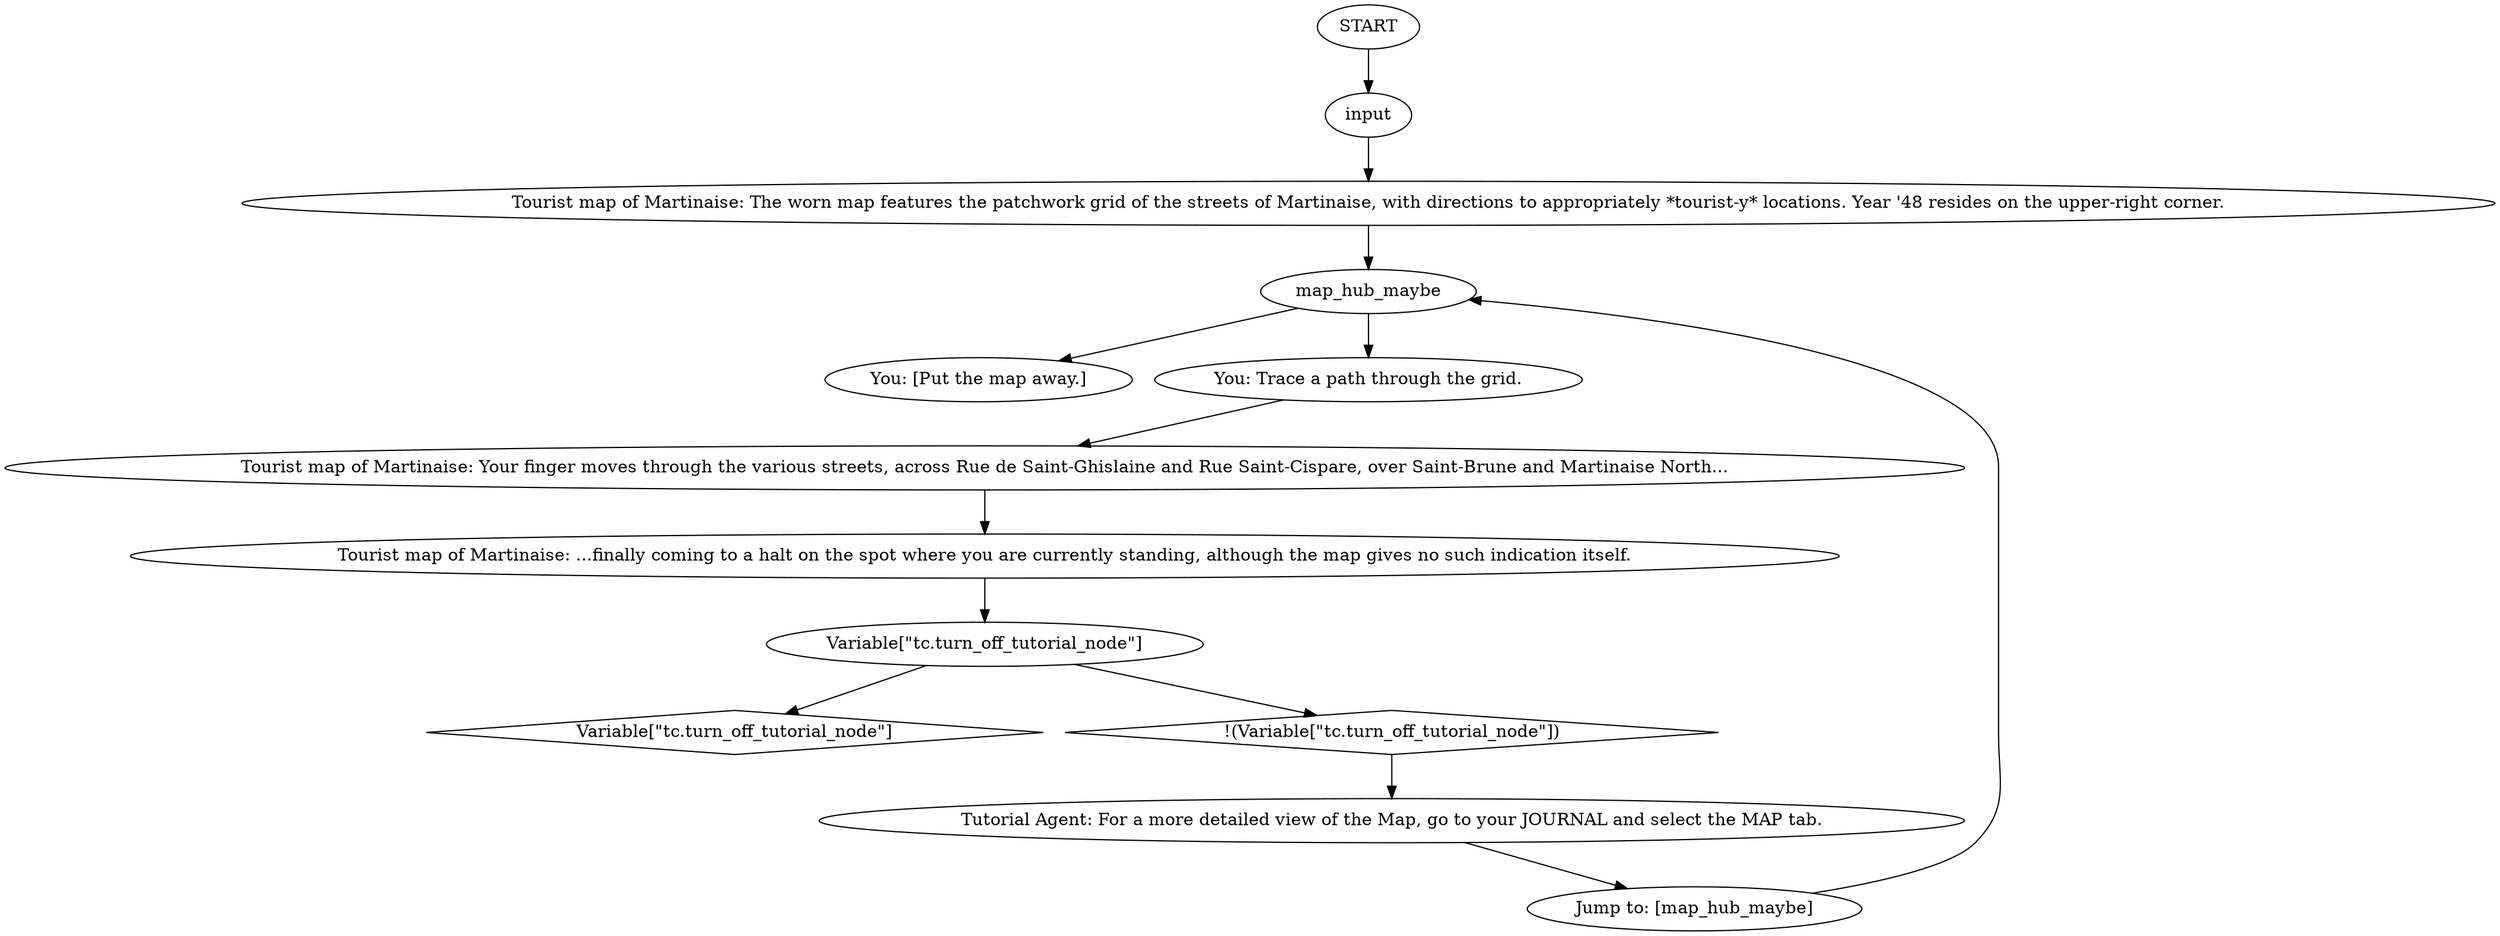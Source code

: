 # INVENTORY / MAP OF MARTINAISE
# because the map is possibly a readable items, it might need some sort of an interaction dialogue?
# ==================================================
digraph G {
	  0 [label="START"];
	  1 [label="input"];
	  3 [label="Tutorial Agent: For a more detailed view of the Map, go to your JOURNAL and select the MAP tab."];
	  4 [label="You: [Put the map away.]"];
	  5 [label="Tourist map of Martinaise: Your finger moves through the various streets, across Rue de Saint-Ghislaine and Rue Saint-Cispare, over Saint-Brune and Martinaise North..."];
	  6 [label="Tourist map of Martinaise: ...finally coming to a halt on the spot where you are currently standing, although the map gives no such indication itself."];
	  7 [label="map_hub_maybe"];
	  8 [label="Jump to: [map_hub_maybe]"];
	  9 [label="Variable[\"tc.turn_off_tutorial_node\"]"];
	  10 [label="Variable[\"tc.turn_off_tutorial_node\"]", shape=diamond];
	  11 [label="!(Variable[\"tc.turn_off_tutorial_node\"])", shape=diamond];
	  12 [label="Tourist map of Martinaise: The worn map features the patchwork grid of the streets of Martinaise, with directions to appropriately *tourist-y* locations. Year '48 resides on the upper-right corner."];
	  13 [label="You: Trace a path through the grid."];
	  0 -> 1
	  1 -> 12
	  3 -> 8
	  5 -> 6
	  6 -> 9
	  7 -> 4
	  7 -> 13
	  8 -> 7
	  9 -> 10
	  9 -> 11
	  11 -> 3
	  12 -> 7
	  13 -> 5
}

